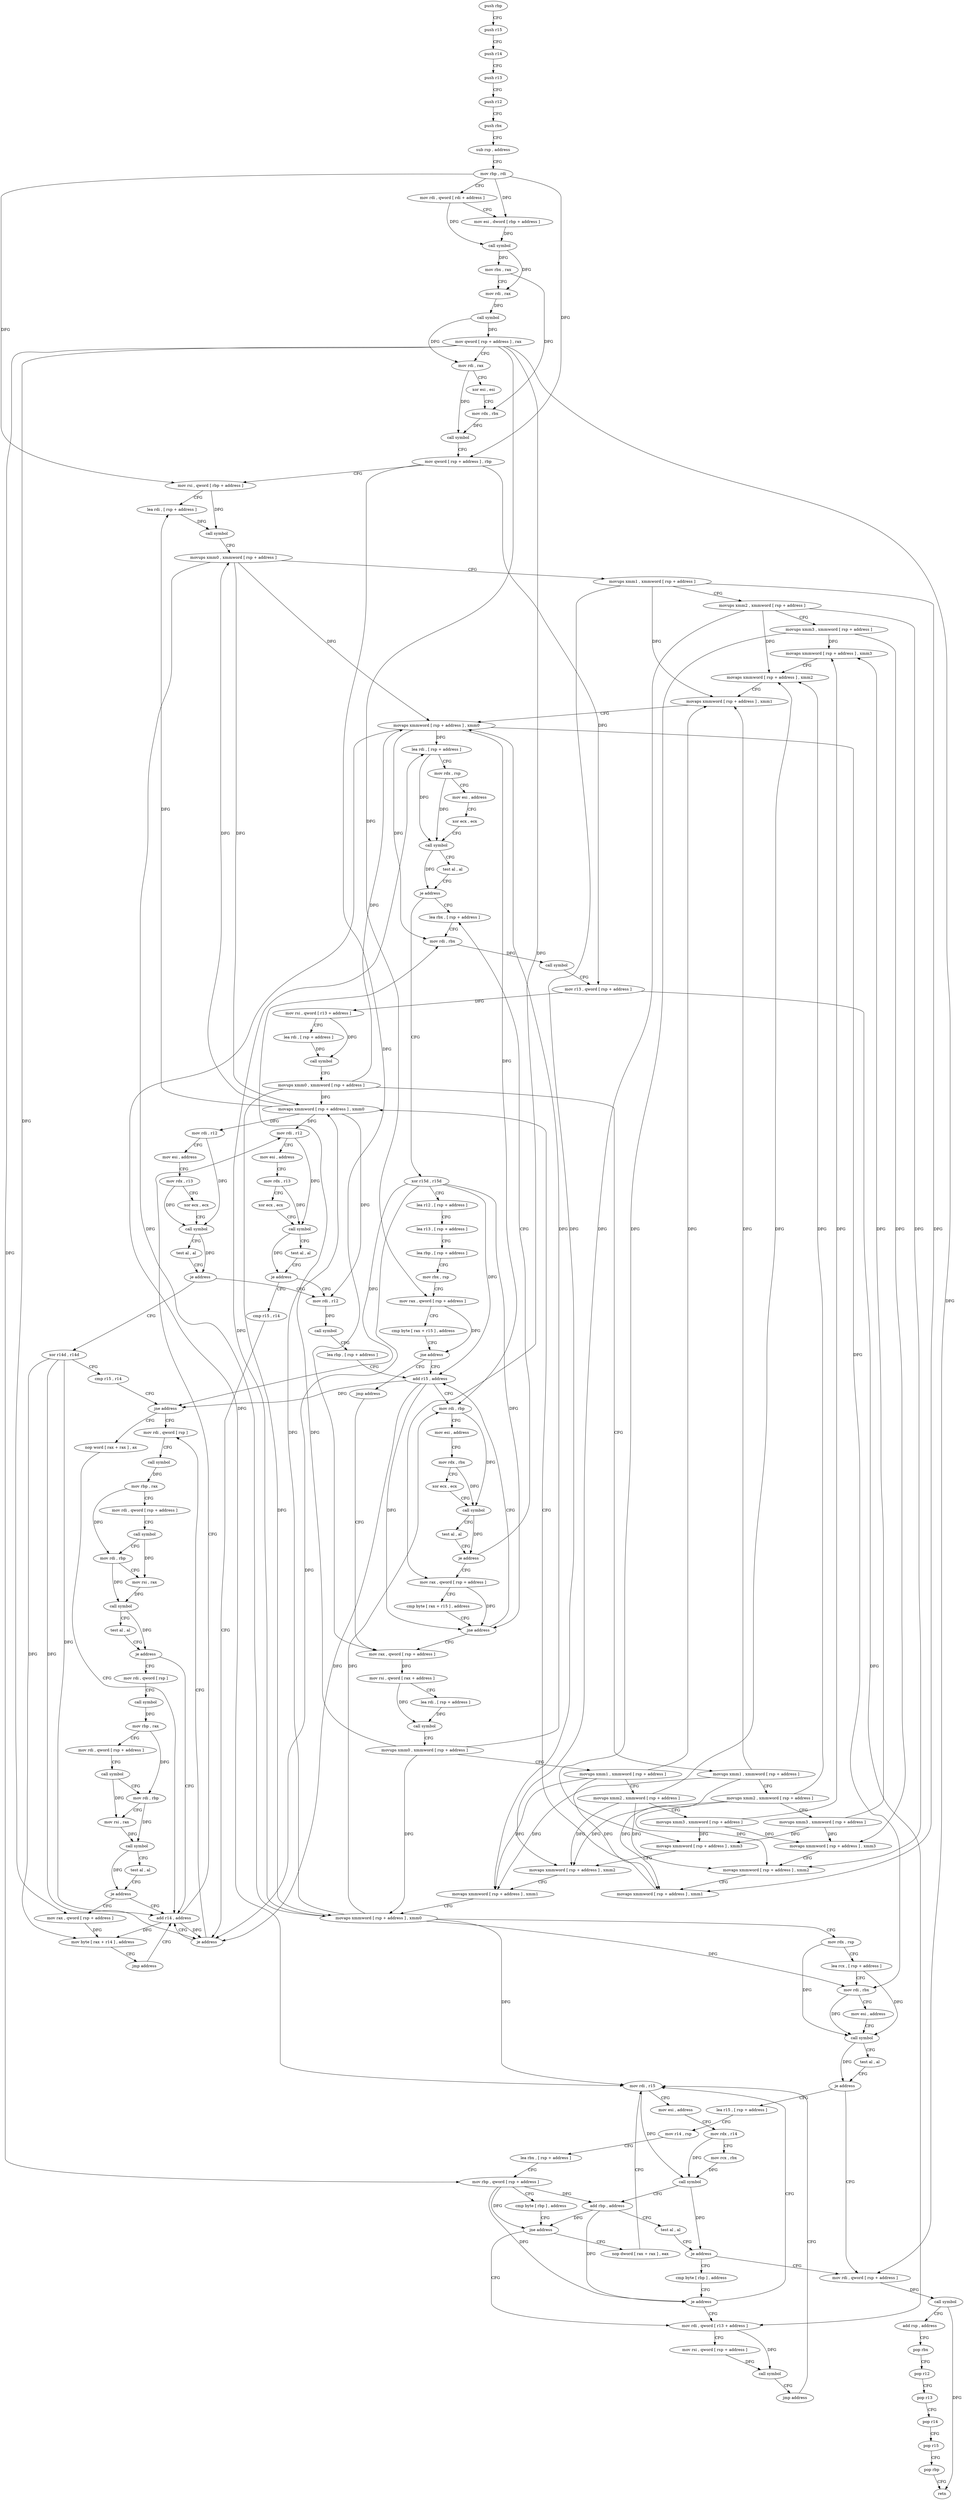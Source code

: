digraph "func" {
"81376" [label = "push rbp" ]
"81377" [label = "push r15" ]
"81379" [label = "push r14" ]
"81381" [label = "push r13" ]
"81383" [label = "push r12" ]
"81385" [label = "push rbx" ]
"81386" [label = "sub rsp , address" ]
"81393" [label = "mov rbp , rdi" ]
"81396" [label = "mov rdi , qword [ rdi + address ]" ]
"81400" [label = "mov esi , dword [ rbp + address ]" ]
"81403" [label = "call symbol" ]
"81408" [label = "mov rbx , rax" ]
"81411" [label = "mov rdi , rax" ]
"81414" [label = "call symbol" ]
"81419" [label = "mov qword [ rsp + address ] , rax" ]
"81424" [label = "mov rdi , rax" ]
"81427" [label = "xor esi , esi" ]
"81429" [label = "mov rdx , rbx" ]
"81432" [label = "call symbol" ]
"81437" [label = "mov qword [ rsp + address ] , rbp" ]
"81442" [label = "mov rsi , qword [ rbp + address ]" ]
"81446" [label = "lea rdi , [ rsp + address ]" ]
"81454" [label = "call symbol" ]
"81459" [label = "movups xmm0 , xmmword [ rsp + address ]" ]
"81467" [label = "movups xmm1 , xmmword [ rsp + address ]" ]
"81475" [label = "movups xmm2 , xmmword [ rsp + address ]" ]
"81483" [label = "movups xmm3 , xmmword [ rsp + address ]" ]
"81491" [label = "movaps xmmword [ rsp + address ] , xmm3" ]
"81496" [label = "movaps xmmword [ rsp + address ] , xmm2" ]
"81501" [label = "movaps xmmword [ rsp + address ] , xmm1" ]
"81506" [label = "movaps xmmword [ rsp + address ] , xmm0" ]
"81511" [label = "lea rdi , [ rsp + address ]" ]
"81516" [label = "mov rdx , rsp" ]
"81519" [label = "mov esi , address" ]
"81524" [label = "xor ecx , ecx" ]
"81526" [label = "call symbol" ]
"81531" [label = "test al , al" ]
"81533" [label = "je address" ]
"81881" [label = "lea rbx , [ rsp + address ]" ]
"81539" [label = "xor r15d , r15d" ]
"81886" [label = "mov rdi , rbx" ]
"81889" [label = "call symbol" ]
"81894" [label = "mov r13 , qword [ rsp + address ]" ]
"81899" [label = "mov rsi , qword [ r13 + address ]" ]
"81903" [label = "lea rdi , [ rsp + address ]" ]
"81908" [label = "call symbol" ]
"81913" [label = "movups xmm0 , xmmword [ rsp + address ]" ]
"81918" [label = "movups xmm1 , xmmword [ rsp + address ]" ]
"81923" [label = "movups xmm2 , xmmword [ rsp + address ]" ]
"81931" [label = "movups xmm3 , xmmword [ rsp + address ]" ]
"81939" [label = "movaps xmmword [ rsp + address ] , xmm3" ]
"81944" [label = "movaps xmmword [ rsp + address ] , xmm2" ]
"81949" [label = "movaps xmmword [ rsp + address ] , xmm1" ]
"81954" [label = "movaps xmmword [ rsp + address ] , xmm0" ]
"81959" [label = "mov rdx , rsp" ]
"81962" [label = "lea rcx , [ rsp + address ]" ]
"81967" [label = "mov rdi , rbx" ]
"81970" [label = "mov esi , address" ]
"81975" [label = "call symbol" ]
"81980" [label = "test al , al" ]
"81982" [label = "je address" ]
"82065" [label = "mov rdi , qword [ rsp + address ]" ]
"81984" [label = "lea r15 , [ rsp + address ]" ]
"81542" [label = "lea r12 , [ rsp + address ]" ]
"81550" [label = "lea r13 , [ rsp + address ]" ]
"81555" [label = "lea rbp , [ rsp + address ]" ]
"81560" [label = "mov rbx , rsp" ]
"81563" [label = "mov rax , qword [ rsp + address ]" ]
"81568" [label = "cmp byte [ rax + r15 ] , address" ]
"81573" [label = "jne address" ]
"81597" [label = "add r15 , address" ]
"81575" [label = "jmp address" ]
"82070" [label = "call symbol" ]
"82075" [label = "add rsp , address" ]
"82082" [label = "pop rbx" ]
"82083" [label = "pop r12" ]
"82085" [label = "pop r13" ]
"82087" [label = "pop r14" ]
"82089" [label = "pop r15" ]
"82091" [label = "pop rbp" ]
"82092" [label = "retn" ]
"81989" [label = "mov r14 , rsp" ]
"81992" [label = "lea rbx , [ rsp + address ]" ]
"81997" [label = "mov rbp , qword [ rsp + address ]" ]
"82002" [label = "cmp byte [ rbp ] , address" ]
"82006" [label = "jne address" ]
"82049" [label = "mov rdi , qword [ r13 + address ]" ]
"82008" [label = "nop dword [ rax + rax ] , eax" ]
"81601" [label = "mov rdi , rbp" ]
"81604" [label = "mov esi , address" ]
"81609" [label = "mov rdx , rbx" ]
"81612" [label = "xor ecx , ecx" ]
"81614" [label = "call symbol" ]
"81619" [label = "test al , al" ]
"81621" [label = "je address" ]
"81627" [label = "mov rax , qword [ rsp + address ]" ]
"81639" [label = "mov rax , qword [ rsp + address ]" ]
"82053" [label = "mov rsi , qword [ rsp + address ]" ]
"82058" [label = "call symbol" ]
"82063" [label = "jmp address" ]
"82016" [label = "mov rdi , r15" ]
"81632" [label = "cmp byte [ rax + r15 ] , address" ]
"81637" [label = "jne address" ]
"81644" [label = "mov rsi , qword [ rax + address ]" ]
"81648" [label = "lea rdi , [ rsp + address ]" ]
"81653" [label = "call symbol" ]
"81658" [label = "movups xmm0 , xmmword [ rsp + address ]" ]
"81663" [label = "movups xmm1 , xmmword [ rsp + address ]" ]
"81668" [label = "movups xmm2 , xmmword [ rsp + address ]" ]
"81676" [label = "movups xmm3 , xmmword [ rsp + address ]" ]
"81684" [label = "movaps xmmword [ rsp + address ] , xmm3" ]
"81692" [label = "movaps xmmword [ rsp + address ] , xmm2" ]
"81700" [label = "movaps xmmword [ rsp + address ] , xmm1" ]
"81708" [label = "movaps xmmword [ rsp + address ] , xmm0" ]
"81716" [label = "mov rdi , r12" ]
"81719" [label = "mov esi , address" ]
"81724" [label = "mov rdx , r13" ]
"81727" [label = "xor ecx , ecx" ]
"81729" [label = "call symbol" ]
"81734" [label = "test al , al" ]
"81736" [label = "je address" ]
"81584" [label = "mov rdi , r12" ]
"81742" [label = "xor r14d , r14d" ]
"82019" [label = "mov esi , address" ]
"82024" [label = "mov rdx , r14" ]
"82027" [label = "mov rcx , rbx" ]
"82030" [label = "call symbol" ]
"82035" [label = "add rbp , address" ]
"82039" [label = "test al , al" ]
"82041" [label = "je address" ]
"82043" [label = "cmp byte [ rbp ] , address" ]
"82047" [label = "je address" ]
"81587" [label = "call symbol" ]
"81592" [label = "lea rbp , [ rsp + address ]" ]
"81745" [label = "cmp r15 , r14" ]
"81748" [label = "jne address" ]
"81795" [label = "mov rdi , qword [ rsp ]" ]
"81750" [label = "nop word [ rax + rax ] , ax" ]
"81799" [label = "call symbol" ]
"81804" [label = "mov rbp , rax" ]
"81807" [label = "mov rdi , qword [ rsp + address ]" ]
"81812" [label = "call symbol" ]
"81817" [label = "mov rdi , rbp" ]
"81820" [label = "mov rsi , rax" ]
"81823" [label = "call symbol" ]
"81828" [label = "test al , al" ]
"81830" [label = "je address" ]
"81760" [label = "add r14 , address" ]
"81832" [label = "mov rdi , qword [ rsp ]" ]
"81764" [label = "mov rdi , r12" ]
"81767" [label = "mov esi , address" ]
"81772" [label = "mov rdx , r13" ]
"81775" [label = "xor ecx , ecx" ]
"81777" [label = "call symbol" ]
"81782" [label = "test al , al" ]
"81784" [label = "je address" ]
"81790" [label = "cmp r15 , r14" ]
"81836" [label = "call symbol" ]
"81841" [label = "mov rbp , rax" ]
"81844" [label = "mov rdi , qword [ rsp + address ]" ]
"81849" [label = "call symbol" ]
"81854" [label = "mov rdi , rbp" ]
"81857" [label = "mov rsi , rax" ]
"81860" [label = "call symbol" ]
"81865" [label = "test al , al" ]
"81867" [label = "je address" ]
"81869" [label = "mov rax , qword [ rsp + address ]" ]
"81793" [label = "je address" ]
"81874" [label = "mov byte [ rax + r14 ] , address" ]
"81879" [label = "jmp address" ]
"81376" -> "81377" [ label = "CFG" ]
"81377" -> "81379" [ label = "CFG" ]
"81379" -> "81381" [ label = "CFG" ]
"81381" -> "81383" [ label = "CFG" ]
"81383" -> "81385" [ label = "CFG" ]
"81385" -> "81386" [ label = "CFG" ]
"81386" -> "81393" [ label = "CFG" ]
"81393" -> "81396" [ label = "CFG" ]
"81393" -> "81400" [ label = "DFG" ]
"81393" -> "81437" [ label = "DFG" ]
"81393" -> "81442" [ label = "DFG" ]
"81396" -> "81400" [ label = "CFG" ]
"81396" -> "81403" [ label = "DFG" ]
"81400" -> "81403" [ label = "DFG" ]
"81403" -> "81408" [ label = "DFG" ]
"81403" -> "81411" [ label = "DFG" ]
"81408" -> "81411" [ label = "CFG" ]
"81408" -> "81429" [ label = "DFG" ]
"81411" -> "81414" [ label = "DFG" ]
"81414" -> "81419" [ label = "DFG" ]
"81414" -> "81424" [ label = "DFG" ]
"81419" -> "81424" [ label = "CFG" ]
"81419" -> "81563" [ label = "DFG" ]
"81419" -> "82065" [ label = "DFG" ]
"81419" -> "81997" [ label = "DFG" ]
"81419" -> "81627" [ label = "DFG" ]
"81419" -> "81869" [ label = "DFG" ]
"81424" -> "81427" [ label = "CFG" ]
"81424" -> "81432" [ label = "DFG" ]
"81427" -> "81429" [ label = "CFG" ]
"81429" -> "81432" [ label = "DFG" ]
"81432" -> "81437" [ label = "CFG" ]
"81437" -> "81442" [ label = "CFG" ]
"81437" -> "81894" [ label = "DFG" ]
"81437" -> "81639" [ label = "DFG" ]
"81442" -> "81446" [ label = "CFG" ]
"81442" -> "81454" [ label = "DFG" ]
"81446" -> "81454" [ label = "DFG" ]
"81454" -> "81459" [ label = "CFG" ]
"81459" -> "81467" [ label = "CFG" ]
"81459" -> "81506" [ label = "DFG" ]
"81459" -> "81954" [ label = "DFG" ]
"81459" -> "81708" [ label = "DFG" ]
"81467" -> "81475" [ label = "CFG" ]
"81467" -> "81501" [ label = "DFG" ]
"81467" -> "81949" [ label = "DFG" ]
"81467" -> "81700" [ label = "DFG" ]
"81475" -> "81483" [ label = "CFG" ]
"81475" -> "81496" [ label = "DFG" ]
"81475" -> "81944" [ label = "DFG" ]
"81475" -> "81692" [ label = "DFG" ]
"81483" -> "81491" [ label = "DFG" ]
"81483" -> "81939" [ label = "DFG" ]
"81483" -> "81684" [ label = "DFG" ]
"81491" -> "81496" [ label = "CFG" ]
"81496" -> "81501" [ label = "CFG" ]
"81501" -> "81506" [ label = "CFG" ]
"81506" -> "81511" [ label = "DFG" ]
"81506" -> "81886" [ label = "DFG" ]
"81506" -> "81967" [ label = "DFG" ]
"81506" -> "81601" [ label = "DFG" ]
"81506" -> "82016" [ label = "DFG" ]
"81511" -> "81516" [ label = "CFG" ]
"81511" -> "81526" [ label = "DFG" ]
"81516" -> "81519" [ label = "CFG" ]
"81516" -> "81526" [ label = "DFG" ]
"81519" -> "81524" [ label = "CFG" ]
"81524" -> "81526" [ label = "CFG" ]
"81526" -> "81531" [ label = "CFG" ]
"81526" -> "81533" [ label = "DFG" ]
"81531" -> "81533" [ label = "CFG" ]
"81533" -> "81881" [ label = "CFG" ]
"81533" -> "81539" [ label = "CFG" ]
"81881" -> "81886" [ label = "CFG" ]
"81539" -> "81542" [ label = "CFG" ]
"81539" -> "81597" [ label = "DFG" ]
"81539" -> "81637" [ label = "DFG" ]
"81539" -> "81748" [ label = "DFG" ]
"81539" -> "81793" [ label = "DFG" ]
"81886" -> "81889" [ label = "DFG" ]
"81889" -> "81894" [ label = "CFG" ]
"81894" -> "81899" [ label = "DFG" ]
"81894" -> "82049" [ label = "DFG" ]
"81899" -> "81903" [ label = "CFG" ]
"81899" -> "81908" [ label = "DFG" ]
"81903" -> "81908" [ label = "DFG" ]
"81908" -> "81913" [ label = "CFG" ]
"81913" -> "81918" [ label = "CFG" ]
"81913" -> "81506" [ label = "DFG" ]
"81913" -> "81954" [ label = "DFG" ]
"81913" -> "81708" [ label = "DFG" ]
"81918" -> "81923" [ label = "CFG" ]
"81918" -> "81501" [ label = "DFG" ]
"81918" -> "81949" [ label = "DFG" ]
"81918" -> "81700" [ label = "DFG" ]
"81923" -> "81931" [ label = "CFG" ]
"81923" -> "81496" [ label = "DFG" ]
"81923" -> "81944" [ label = "DFG" ]
"81923" -> "81692" [ label = "DFG" ]
"81931" -> "81939" [ label = "DFG" ]
"81931" -> "81491" [ label = "DFG" ]
"81931" -> "81684" [ label = "DFG" ]
"81939" -> "81944" [ label = "CFG" ]
"81944" -> "81949" [ label = "CFG" ]
"81949" -> "81954" [ label = "CFG" ]
"81954" -> "81959" [ label = "CFG" ]
"81954" -> "81511" [ label = "DFG" ]
"81954" -> "81886" [ label = "DFG" ]
"81954" -> "81967" [ label = "DFG" ]
"81954" -> "81601" [ label = "DFG" ]
"81954" -> "82016" [ label = "DFG" ]
"81959" -> "81962" [ label = "CFG" ]
"81959" -> "81975" [ label = "DFG" ]
"81962" -> "81967" [ label = "CFG" ]
"81962" -> "81975" [ label = "DFG" ]
"81967" -> "81970" [ label = "CFG" ]
"81967" -> "81975" [ label = "DFG" ]
"81970" -> "81975" [ label = "CFG" ]
"81975" -> "81980" [ label = "CFG" ]
"81975" -> "81982" [ label = "DFG" ]
"81980" -> "81982" [ label = "CFG" ]
"81982" -> "82065" [ label = "CFG" ]
"81982" -> "81984" [ label = "CFG" ]
"82065" -> "82070" [ label = "DFG" ]
"81984" -> "81989" [ label = "CFG" ]
"81542" -> "81550" [ label = "CFG" ]
"81550" -> "81555" [ label = "CFG" ]
"81555" -> "81560" [ label = "CFG" ]
"81560" -> "81563" [ label = "CFG" ]
"81563" -> "81568" [ label = "CFG" ]
"81563" -> "81573" [ label = "DFG" ]
"81568" -> "81573" [ label = "CFG" ]
"81573" -> "81597" [ label = "CFG" ]
"81573" -> "81575" [ label = "CFG" ]
"81597" -> "81601" [ label = "CFG" ]
"81597" -> "81637" [ label = "DFG" ]
"81597" -> "81748" [ label = "DFG" ]
"81597" -> "81793" [ label = "DFG" ]
"81575" -> "81639" [ label = "CFG" ]
"82070" -> "82075" [ label = "CFG" ]
"82070" -> "82092" [ label = "DFG" ]
"82075" -> "82082" [ label = "CFG" ]
"82082" -> "82083" [ label = "CFG" ]
"82083" -> "82085" [ label = "CFG" ]
"82085" -> "82087" [ label = "CFG" ]
"82087" -> "82089" [ label = "CFG" ]
"82089" -> "82091" [ label = "CFG" ]
"82091" -> "82092" [ label = "CFG" ]
"81989" -> "81992" [ label = "CFG" ]
"81992" -> "81997" [ label = "CFG" ]
"81997" -> "82002" [ label = "CFG" ]
"81997" -> "82006" [ label = "DFG" ]
"81997" -> "82035" [ label = "DFG" ]
"81997" -> "82047" [ label = "DFG" ]
"82002" -> "82006" [ label = "CFG" ]
"82006" -> "82049" [ label = "CFG" ]
"82006" -> "82008" [ label = "CFG" ]
"82049" -> "82053" [ label = "CFG" ]
"82049" -> "82058" [ label = "DFG" ]
"82008" -> "82016" [ label = "CFG" ]
"81601" -> "81604" [ label = "CFG" ]
"81601" -> "81614" [ label = "DFG" ]
"81604" -> "81609" [ label = "CFG" ]
"81609" -> "81612" [ label = "CFG" ]
"81609" -> "81614" [ label = "DFG" ]
"81612" -> "81614" [ label = "CFG" ]
"81614" -> "81619" [ label = "CFG" ]
"81614" -> "81621" [ label = "DFG" ]
"81619" -> "81621" [ label = "CFG" ]
"81621" -> "81881" [ label = "CFG" ]
"81621" -> "81627" [ label = "CFG" ]
"81627" -> "81632" [ label = "CFG" ]
"81627" -> "81637" [ label = "DFG" ]
"81639" -> "81644" [ label = "DFG" ]
"82053" -> "82058" [ label = "DFG" ]
"82058" -> "82063" [ label = "CFG" ]
"82063" -> "82016" [ label = "CFG" ]
"82016" -> "82019" [ label = "CFG" ]
"82016" -> "82030" [ label = "DFG" ]
"81632" -> "81637" [ label = "CFG" ]
"81637" -> "81597" [ label = "CFG" ]
"81637" -> "81639" [ label = "CFG" ]
"81644" -> "81648" [ label = "CFG" ]
"81644" -> "81653" [ label = "DFG" ]
"81648" -> "81653" [ label = "DFG" ]
"81653" -> "81658" [ label = "CFG" ]
"81658" -> "81663" [ label = "CFG" ]
"81658" -> "81506" [ label = "DFG" ]
"81658" -> "81954" [ label = "DFG" ]
"81658" -> "81708" [ label = "DFG" ]
"81663" -> "81668" [ label = "CFG" ]
"81663" -> "81501" [ label = "DFG" ]
"81663" -> "81949" [ label = "DFG" ]
"81663" -> "81700" [ label = "DFG" ]
"81668" -> "81676" [ label = "CFG" ]
"81668" -> "81496" [ label = "DFG" ]
"81668" -> "81944" [ label = "DFG" ]
"81668" -> "81692" [ label = "DFG" ]
"81676" -> "81684" [ label = "DFG" ]
"81676" -> "81491" [ label = "DFG" ]
"81676" -> "81939" [ label = "DFG" ]
"81684" -> "81692" [ label = "CFG" ]
"81692" -> "81700" [ label = "CFG" ]
"81700" -> "81708" [ label = "CFG" ]
"81708" -> "81716" [ label = "DFG" ]
"81708" -> "81446" [ label = "DFG" ]
"81708" -> "81459" [ label = "DFG" ]
"81708" -> "81584" [ label = "DFG" ]
"81708" -> "81764" [ label = "DFG" ]
"81716" -> "81719" [ label = "CFG" ]
"81716" -> "81729" [ label = "DFG" ]
"81719" -> "81724" [ label = "CFG" ]
"81724" -> "81727" [ label = "CFG" ]
"81724" -> "81729" [ label = "DFG" ]
"81727" -> "81729" [ label = "CFG" ]
"81729" -> "81734" [ label = "CFG" ]
"81729" -> "81736" [ label = "DFG" ]
"81734" -> "81736" [ label = "CFG" ]
"81736" -> "81584" [ label = "CFG" ]
"81736" -> "81742" [ label = "CFG" ]
"81584" -> "81587" [ label = "DFG" ]
"81742" -> "81745" [ label = "CFG" ]
"81742" -> "81760" [ label = "DFG" ]
"81742" -> "81793" [ label = "DFG" ]
"81742" -> "81874" [ label = "DFG" ]
"82019" -> "82024" [ label = "CFG" ]
"82024" -> "82027" [ label = "CFG" ]
"82024" -> "82030" [ label = "DFG" ]
"82027" -> "82030" [ label = "DFG" ]
"82030" -> "82035" [ label = "CFG" ]
"82030" -> "82041" [ label = "DFG" ]
"82035" -> "82039" [ label = "CFG" ]
"82035" -> "82006" [ label = "DFG" ]
"82035" -> "82047" [ label = "DFG" ]
"82039" -> "82041" [ label = "CFG" ]
"82041" -> "82065" [ label = "CFG" ]
"82041" -> "82043" [ label = "CFG" ]
"82043" -> "82047" [ label = "CFG" ]
"82047" -> "82016" [ label = "CFG" ]
"82047" -> "82049" [ label = "CFG" ]
"81587" -> "81592" [ label = "CFG" ]
"81592" -> "81597" [ label = "CFG" ]
"81745" -> "81748" [ label = "CFG" ]
"81748" -> "81795" [ label = "CFG" ]
"81748" -> "81750" [ label = "CFG" ]
"81795" -> "81799" [ label = "CFG" ]
"81750" -> "81760" [ label = "CFG" ]
"81799" -> "81804" [ label = "DFG" ]
"81804" -> "81807" [ label = "CFG" ]
"81804" -> "81817" [ label = "DFG" ]
"81807" -> "81812" [ label = "CFG" ]
"81812" -> "81817" [ label = "CFG" ]
"81812" -> "81820" [ label = "DFG" ]
"81817" -> "81820" [ label = "CFG" ]
"81817" -> "81823" [ label = "DFG" ]
"81820" -> "81823" [ label = "DFG" ]
"81823" -> "81828" [ label = "CFG" ]
"81823" -> "81830" [ label = "DFG" ]
"81828" -> "81830" [ label = "CFG" ]
"81830" -> "81760" [ label = "CFG" ]
"81830" -> "81832" [ label = "CFG" ]
"81760" -> "81764" [ label = "CFG" ]
"81760" -> "81793" [ label = "DFG" ]
"81760" -> "81874" [ label = "DFG" ]
"81832" -> "81836" [ label = "CFG" ]
"81764" -> "81767" [ label = "CFG" ]
"81764" -> "81777" [ label = "DFG" ]
"81767" -> "81772" [ label = "CFG" ]
"81772" -> "81775" [ label = "CFG" ]
"81772" -> "81777" [ label = "DFG" ]
"81775" -> "81777" [ label = "CFG" ]
"81777" -> "81782" [ label = "CFG" ]
"81777" -> "81784" [ label = "DFG" ]
"81782" -> "81784" [ label = "CFG" ]
"81784" -> "81584" [ label = "CFG" ]
"81784" -> "81790" [ label = "CFG" ]
"81790" -> "81793" [ label = "CFG" ]
"81836" -> "81841" [ label = "DFG" ]
"81841" -> "81844" [ label = "CFG" ]
"81841" -> "81854" [ label = "DFG" ]
"81844" -> "81849" [ label = "CFG" ]
"81849" -> "81854" [ label = "CFG" ]
"81849" -> "81857" [ label = "DFG" ]
"81854" -> "81857" [ label = "CFG" ]
"81854" -> "81860" [ label = "DFG" ]
"81857" -> "81860" [ label = "DFG" ]
"81860" -> "81865" [ label = "CFG" ]
"81860" -> "81867" [ label = "DFG" ]
"81865" -> "81867" [ label = "CFG" ]
"81867" -> "81760" [ label = "CFG" ]
"81867" -> "81869" [ label = "CFG" ]
"81869" -> "81874" [ label = "DFG" ]
"81793" -> "81760" [ label = "CFG" ]
"81793" -> "81795" [ label = "CFG" ]
"81874" -> "81879" [ label = "CFG" ]
"81879" -> "81760" [ label = "CFG" ]
}
